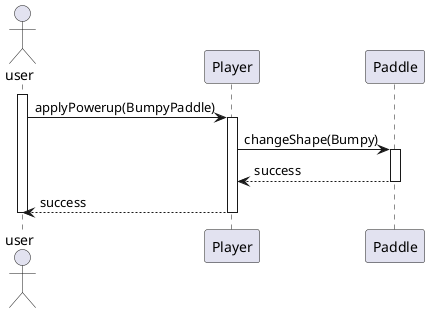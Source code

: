 @startuml
actor user
'expand paddle

participant Player as P
participant Paddle as pad

activate user
user -> P: applyPowerup(BumpyPaddle)
activate P
P -> pad: changeShape(Bumpy)
activate pad
pad --> P: success
deactivate pad
P --> user: success
deactivate P
        
deactivate user
@enduml
